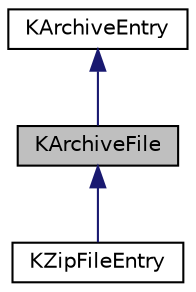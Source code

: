 digraph "KArchiveFile"
{
  edge [fontname="Helvetica",fontsize="10",labelfontname="Helvetica",labelfontsize="10"];
  node [fontname="Helvetica",fontsize="10",shape=record];
  Node0 [label="KArchiveFile",height=0.2,width=0.4,color="black", fillcolor="grey75", style="filled", fontcolor="black"];
  Node1 -> Node0 [dir="back",color="midnightblue",fontsize="10",style="solid",fontname="Helvetica"];
  Node1 [label="KArchiveEntry",height=0.2,width=0.4,color="black", fillcolor="white", style="filled",URL="$classKArchiveEntry.html",tooltip="A base class for entries in an KArchive. "];
  Node0 -> Node2 [dir="back",color="midnightblue",fontsize="10",style="solid",fontname="Helvetica"];
  Node2 [label="KZipFileEntry",height=0.2,width=0.4,color="black", fillcolor="white", style="filled",URL="$classKZipFileEntry.html",tooltip="A KZipFileEntry represents a file in a zip archive. "];
}

